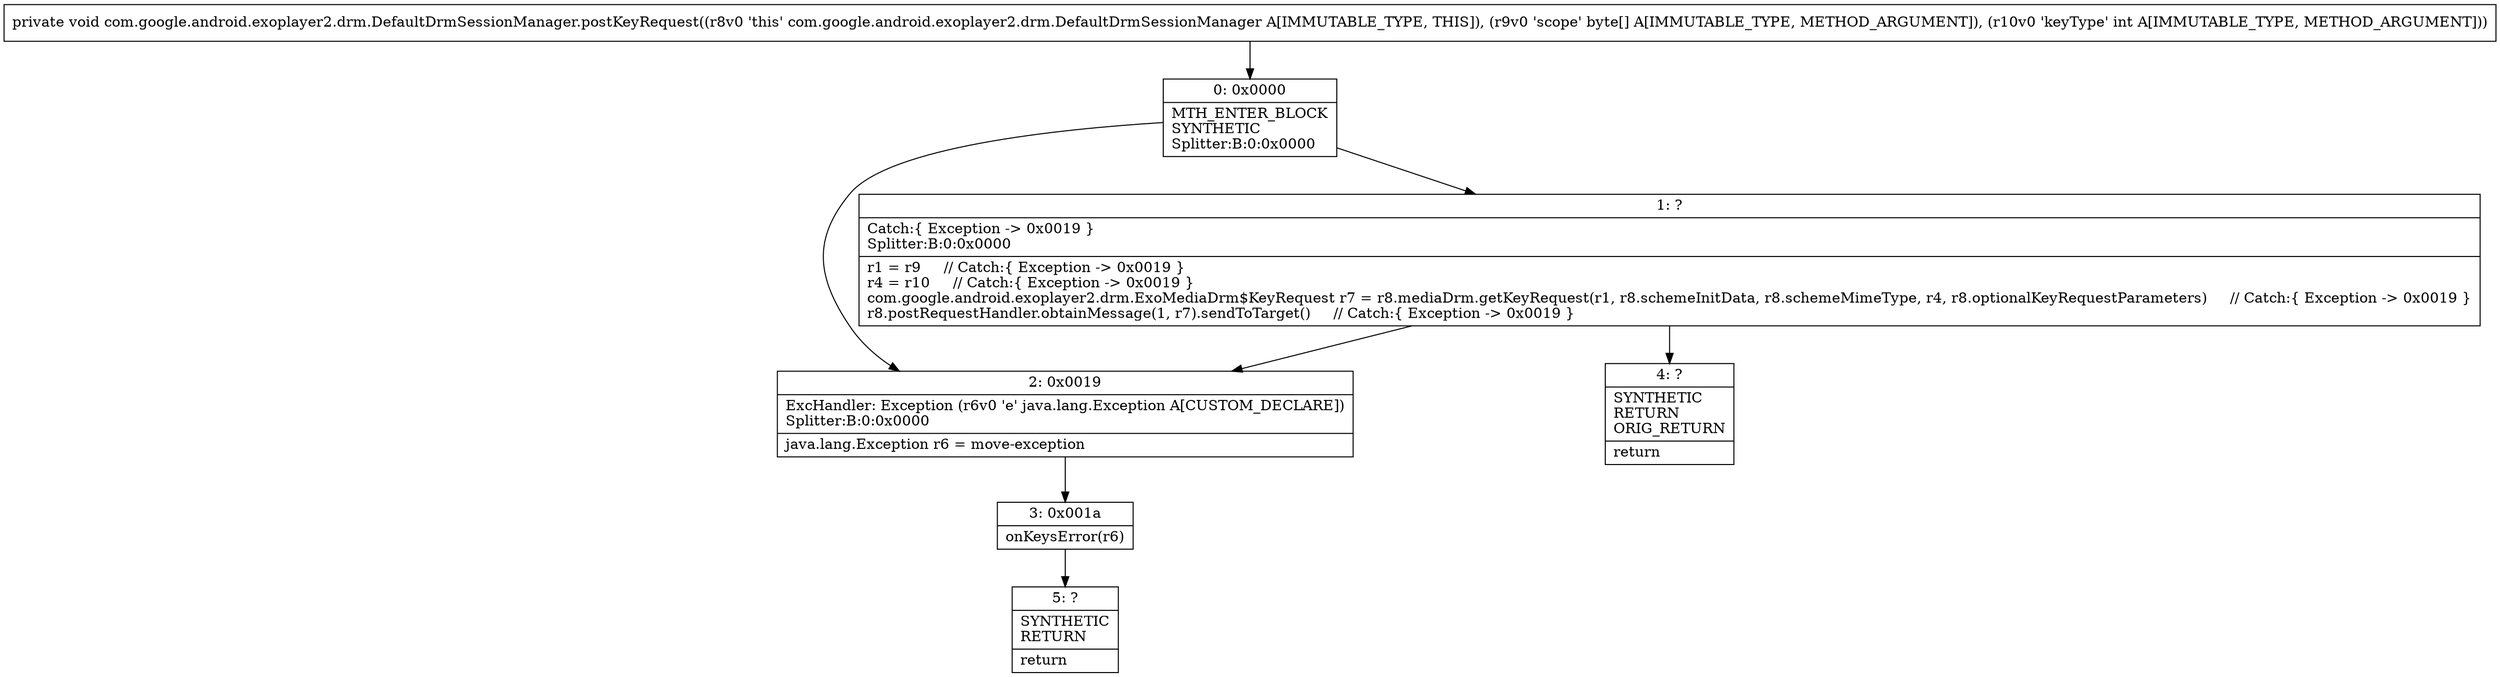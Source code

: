 digraph "CFG forcom.google.android.exoplayer2.drm.DefaultDrmSessionManager.postKeyRequest([BI)V" {
Node_0 [shape=record,label="{0\:\ 0x0000|MTH_ENTER_BLOCK\lSYNTHETIC\lSplitter:B:0:0x0000\l}"];
Node_1 [shape=record,label="{1\:\ ?|Catch:\{ Exception \-\> 0x0019 \}\lSplitter:B:0:0x0000\l|r1 = r9     \/\/ Catch:\{ Exception \-\> 0x0019 \}\lr4 = r10     \/\/ Catch:\{ Exception \-\> 0x0019 \}\lcom.google.android.exoplayer2.drm.ExoMediaDrm$KeyRequest r7 = r8.mediaDrm.getKeyRequest(r1, r8.schemeInitData, r8.schemeMimeType, r4, r8.optionalKeyRequestParameters)     \/\/ Catch:\{ Exception \-\> 0x0019 \}\lr8.postRequestHandler.obtainMessage(1, r7).sendToTarget()     \/\/ Catch:\{ Exception \-\> 0x0019 \}\l}"];
Node_2 [shape=record,label="{2\:\ 0x0019|ExcHandler: Exception (r6v0 'e' java.lang.Exception A[CUSTOM_DECLARE])\lSplitter:B:0:0x0000\l|java.lang.Exception r6 = move\-exception\l}"];
Node_3 [shape=record,label="{3\:\ 0x001a|onKeysError(r6)\l}"];
Node_4 [shape=record,label="{4\:\ ?|SYNTHETIC\lRETURN\lORIG_RETURN\l|return\l}"];
Node_5 [shape=record,label="{5\:\ ?|SYNTHETIC\lRETURN\l|return\l}"];
MethodNode[shape=record,label="{private void com.google.android.exoplayer2.drm.DefaultDrmSessionManager.postKeyRequest((r8v0 'this' com.google.android.exoplayer2.drm.DefaultDrmSessionManager A[IMMUTABLE_TYPE, THIS]), (r9v0 'scope' byte[] A[IMMUTABLE_TYPE, METHOD_ARGUMENT]), (r10v0 'keyType' int A[IMMUTABLE_TYPE, METHOD_ARGUMENT])) }"];
MethodNode -> Node_0;
Node_0 -> Node_1;
Node_0 -> Node_2;
Node_1 -> Node_2;
Node_1 -> Node_4;
Node_2 -> Node_3;
Node_3 -> Node_5;
}

